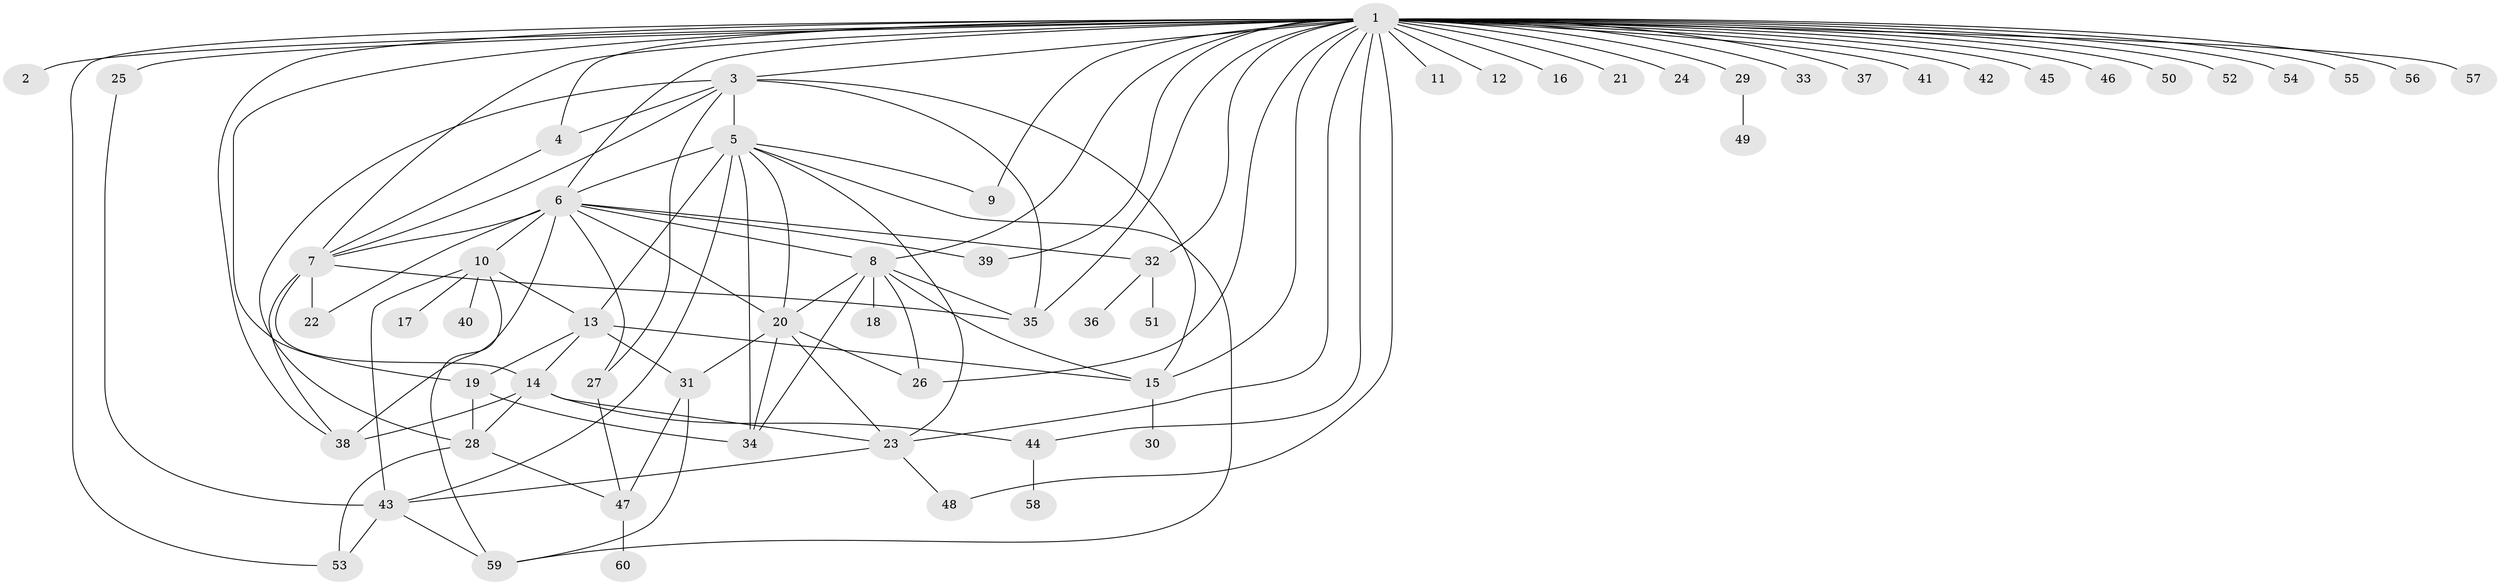 // original degree distribution, {43: 0.008403361344537815, 1: 0.47058823529411764, 16: 0.008403361344537815, 6: 0.01680672268907563, 15: 0.008403361344537815, 12: 0.008403361344537815, 11: 0.008403361344537815, 2: 0.18487394957983194, 8: 0.03361344537815126, 3: 0.10084033613445378, 4: 0.07563025210084033, 13: 0.008403361344537815, 7: 0.01680672268907563, 5: 0.05042016806722689}
// Generated by graph-tools (version 1.1) at 2025/35/03/09/25 02:35:17]
// undirected, 60 vertices, 107 edges
graph export_dot {
graph [start="1"]
  node [color=gray90,style=filled];
  1;
  2;
  3;
  4;
  5;
  6;
  7;
  8;
  9;
  10;
  11;
  12;
  13;
  14;
  15;
  16;
  17;
  18;
  19;
  20;
  21;
  22;
  23;
  24;
  25;
  26;
  27;
  28;
  29;
  30;
  31;
  32;
  33;
  34;
  35;
  36;
  37;
  38;
  39;
  40;
  41;
  42;
  43;
  44;
  45;
  46;
  47;
  48;
  49;
  50;
  51;
  52;
  53;
  54;
  55;
  56;
  57;
  58;
  59;
  60;
  1 -- 2 [weight=1.0];
  1 -- 3 [weight=1.0];
  1 -- 4 [weight=1.0];
  1 -- 6 [weight=1.0];
  1 -- 7 [weight=1.0];
  1 -- 8 [weight=1.0];
  1 -- 9 [weight=1.0];
  1 -- 11 [weight=1.0];
  1 -- 12 [weight=1.0];
  1 -- 15 [weight=1.0];
  1 -- 16 [weight=1.0];
  1 -- 19 [weight=1.0];
  1 -- 21 [weight=1.0];
  1 -- 23 [weight=1.0];
  1 -- 24 [weight=1.0];
  1 -- 25 [weight=2.0];
  1 -- 26 [weight=1.0];
  1 -- 29 [weight=1.0];
  1 -- 32 [weight=1.0];
  1 -- 33 [weight=1.0];
  1 -- 35 [weight=1.0];
  1 -- 37 [weight=1.0];
  1 -- 38 [weight=1.0];
  1 -- 39 [weight=1.0];
  1 -- 41 [weight=1.0];
  1 -- 42 [weight=1.0];
  1 -- 44 [weight=1.0];
  1 -- 45 [weight=1.0];
  1 -- 46 [weight=1.0];
  1 -- 48 [weight=1.0];
  1 -- 50 [weight=1.0];
  1 -- 52 [weight=1.0];
  1 -- 53 [weight=1.0];
  1 -- 54 [weight=1.0];
  1 -- 55 [weight=1.0];
  1 -- 56 [weight=1.0];
  1 -- 57 [weight=1.0];
  3 -- 4 [weight=4.0];
  3 -- 5 [weight=8.0];
  3 -- 7 [weight=1.0];
  3 -- 15 [weight=2.0];
  3 -- 27 [weight=1.0];
  3 -- 28 [weight=1.0];
  3 -- 35 [weight=2.0];
  4 -- 7 [weight=1.0];
  5 -- 6 [weight=1.0];
  5 -- 9 [weight=2.0];
  5 -- 13 [weight=3.0];
  5 -- 20 [weight=1.0];
  5 -- 23 [weight=1.0];
  5 -- 34 [weight=1.0];
  5 -- 43 [weight=1.0];
  5 -- 59 [weight=1.0];
  6 -- 7 [weight=1.0];
  6 -- 8 [weight=1.0];
  6 -- 10 [weight=1.0];
  6 -- 20 [weight=1.0];
  6 -- 22 [weight=1.0];
  6 -- 27 [weight=1.0];
  6 -- 32 [weight=3.0];
  6 -- 38 [weight=1.0];
  6 -- 39 [weight=1.0];
  7 -- 14 [weight=1.0];
  7 -- 22 [weight=3.0];
  7 -- 35 [weight=1.0];
  7 -- 38 [weight=1.0];
  8 -- 15 [weight=1.0];
  8 -- 18 [weight=2.0];
  8 -- 20 [weight=1.0];
  8 -- 26 [weight=1.0];
  8 -- 34 [weight=1.0];
  8 -- 35 [weight=1.0];
  10 -- 13 [weight=1.0];
  10 -- 17 [weight=1.0];
  10 -- 40 [weight=1.0];
  10 -- 43 [weight=1.0];
  10 -- 59 [weight=1.0];
  13 -- 14 [weight=1.0];
  13 -- 15 [weight=1.0];
  13 -- 19 [weight=1.0];
  13 -- 31 [weight=1.0];
  14 -- 23 [weight=1.0];
  14 -- 28 [weight=1.0];
  14 -- 38 [weight=6.0];
  14 -- 44 [weight=1.0];
  15 -- 30 [weight=3.0];
  19 -- 28 [weight=1.0];
  19 -- 34 [weight=1.0];
  20 -- 23 [weight=1.0];
  20 -- 26 [weight=1.0];
  20 -- 31 [weight=1.0];
  20 -- 34 [weight=1.0];
  23 -- 43 [weight=1.0];
  23 -- 48 [weight=1.0];
  25 -- 43 [weight=1.0];
  27 -- 47 [weight=2.0];
  28 -- 47 [weight=1.0];
  28 -- 53 [weight=1.0];
  29 -- 49 [weight=1.0];
  31 -- 47 [weight=1.0];
  31 -- 59 [weight=1.0];
  32 -- 36 [weight=1.0];
  32 -- 51 [weight=1.0];
  43 -- 53 [weight=1.0];
  43 -- 59 [weight=1.0];
  44 -- 58 [weight=1.0];
  47 -- 60 [weight=1.0];
}
